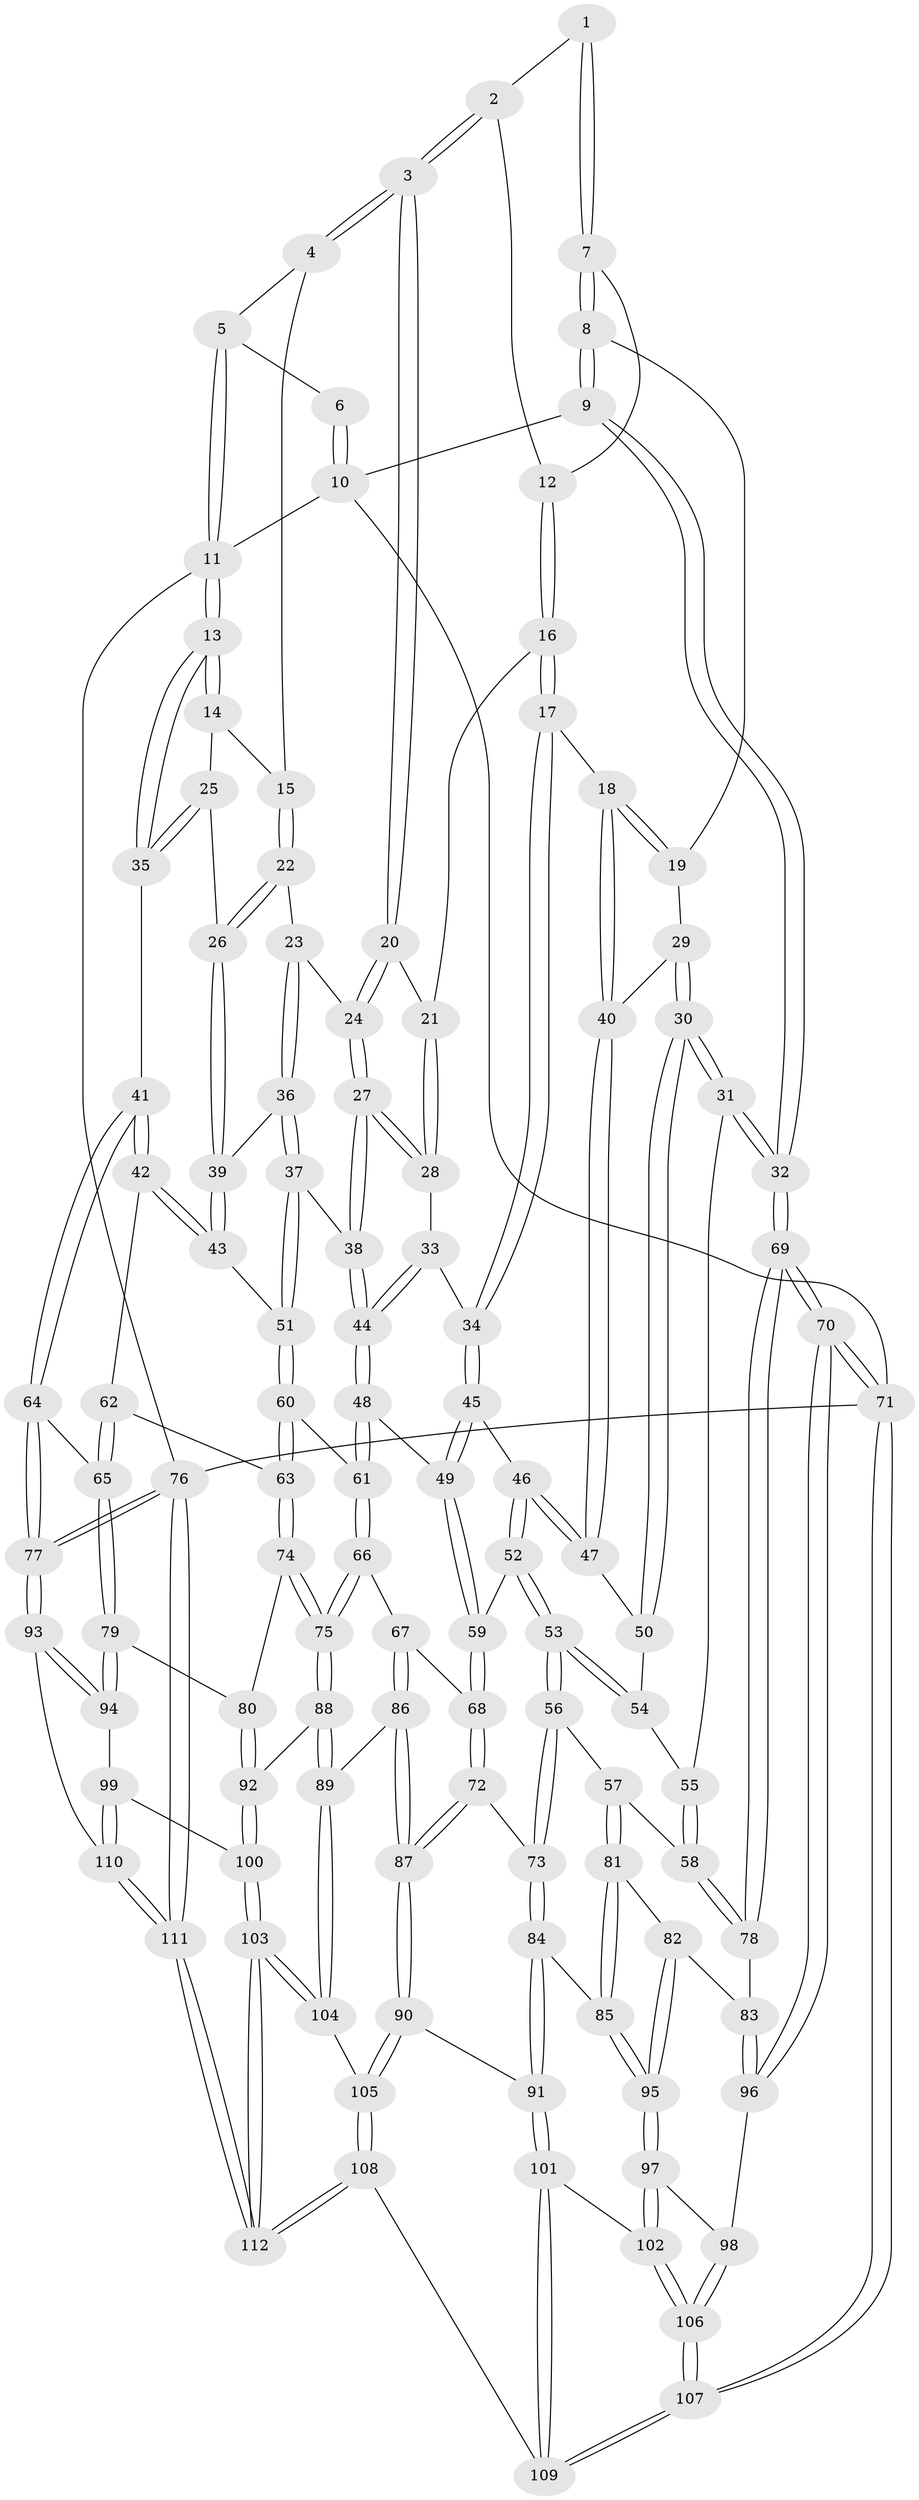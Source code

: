 // coarse degree distribution, {4: 0.2537313432835821, 2: 0.014925373134328358, 3: 0.08955223880597014, 5: 0.4925373134328358, 6: 0.1044776119402985, 7: 0.029850746268656716, 9: 0.014925373134328358}
// Generated by graph-tools (version 1.1) at 2025/04/03/04/25 22:04:35]
// undirected, 112 vertices, 277 edges
graph export_dot {
graph [start="1"]
  node [color=gray90,style=filled];
  1 [pos="+0.1763528926879741+0.01083122190094701"];
  2 [pos="+0.3133004674876473+0.09653230922396673"];
  3 [pos="+0.45383126583491024+0.10670892546520744"];
  4 [pos="+0.561818399196725+0"];
  5 [pos="+0.5658695508083847+0"];
  6 [pos="+0.005694577608373822+0"];
  7 [pos="+0.16972854881953484+0.14968867211649758"];
  8 [pos="+0.07489052646347241+0.2260681938146796"];
  9 [pos="+0+0.06745028849207926"];
  10 [pos="+0+0"];
  11 [pos="+1+0"];
  12 [pos="+0.2341115280773946+0.18268822827199646"];
  13 [pos="+1+0"];
  14 [pos="+0.7248992113058151+0.1342811695909595"];
  15 [pos="+0.6761601706987292+0.11079260063595914"];
  16 [pos="+0.26423682500949147+0.2634239715877163"];
  17 [pos="+0.23140256146842952+0.32402990627129097"];
  18 [pos="+0.20737198898085787+0.32390796707307673"];
  19 [pos="+0.08757348018170273+0.2425170494372278"];
  20 [pos="+0.45172266352201307+0.11689213676191747"];
  21 [pos="+0.407615371658699+0.20216076110478204"];
  22 [pos="+0.6276502540395911+0.29003039374985456"];
  23 [pos="+0.6196466306546654+0.3030974757924189"];
  24 [pos="+0.5588715230886367+0.30149985937797397"];
  25 [pos="+0.8340627382355449+0.21787516855097347"];
  26 [pos="+0.831351380394839+0.29485258463040637"];
  27 [pos="+0.4892000325667005+0.3637256450855131"];
  28 [pos="+0.4191593973897047+0.28666080535138294"];
  29 [pos="+0.0646790055788796+0.35965404503400317"];
  30 [pos="+0+0.4166557313599927"];
  31 [pos="+0+0.4177257053923582"];
  32 [pos="+0+0.41525360671985545"];
  33 [pos="+0.3404000657500639+0.37032156832901963"];
  34 [pos="+0.2609131201055096+0.3607690666331261"];
  35 [pos="+1+0"];
  36 [pos="+0.6541744162323729+0.38498195287110176"];
  37 [pos="+0.6284100417385077+0.43945392200405414"];
  38 [pos="+0.4853806432406481+0.45937018663088547"];
  39 [pos="+0.8390061034506521+0.3548663407359385"];
  40 [pos="+0.11827402234959576+0.4122426741416287"];
  41 [pos="+1+0.43191421624970266"];
  42 [pos="+0.9108050906017888+0.4404644220959041"];
  43 [pos="+0.8703513152529929+0.40269624098516194"];
  44 [pos="+0.45753622678649397+0.49093317915437945"];
  45 [pos="+0.25839379674509244+0.4166407460177396"];
  46 [pos="+0.2310057064019828+0.49554180125154124"];
  47 [pos="+0.115747304067268+0.4219749400754341"];
  48 [pos="+0.45213851027287444+0.5072659133385666"];
  49 [pos="+0.42232228072370837+0.5222195267646151"];
  50 [pos="+0.09960347117784316+0.44126107822310173"];
  51 [pos="+0.6720000369227913+0.504545773560015"];
  52 [pos="+0.23489601828905704+0.5599695722705286"];
  53 [pos="+0.18417634734848948+0.6059760579121946"];
  54 [pos="+0.09803359564371371+0.4973781012912643"];
  55 [pos="+0.03370189774674116+0.5223116224908613"];
  56 [pos="+0.18103900993637467+0.6132467987435913"];
  57 [pos="+0.11453657859193503+0.6408816683122649"];
  58 [pos="+0.06219315702318429+0.6406282112165067"];
  59 [pos="+0.3689244437852761+0.5613759985656812"];
  60 [pos="+0.6812721371230123+0.5769795418947882"];
  61 [pos="+0.5042671516300139+0.5739361699212815"];
  62 [pos="+0.8797728324704663+0.5128159732961628"];
  63 [pos="+0.7021144590681417+0.6046210850661335"];
  64 [pos="+1+0.6266707153593657"];
  65 [pos="+0.901813326025917+0.663848854026888"];
  66 [pos="+0.5150142391409539+0.6539049097672108"];
  67 [pos="+0.48407841794632134+0.6847878890705281"];
  68 [pos="+0.3696992866457823+0.6467298223363431"];
  69 [pos="+0+0.6779066254136747"];
  70 [pos="+0+0.8454388089419806"];
  71 [pos="+0+1"];
  72 [pos="+0.3580003709722003+0.6846778805998105"];
  73 [pos="+0.22319040377550425+0.6866234717207502"];
  74 [pos="+0.7043631472169594+0.6913921844838008"];
  75 [pos="+0.6400727215065957+0.7347755535266184"];
  76 [pos="+1+1"];
  77 [pos="+1+0.9006498487338364"];
  78 [pos="+0.02306058821425759+0.653572182845385"];
  79 [pos="+0.8631560819253509+0.7389335223022493"];
  80 [pos="+0.7737849259678207+0.7234965093898676"];
  81 [pos="+0.11007792894109233+0.7243857146689422"];
  82 [pos="+0.07625214816751731+0.7977625896105998"];
  83 [pos="+0.0666217784286192+0.799482067740141"];
  84 [pos="+0.23709558703561262+0.8241090411200613"];
  85 [pos="+0.23034160067726664+0.8277085386061542"];
  86 [pos="+0.4166112190604879+0.8206062736145424"];
  87 [pos="+0.4025696502823175+0.8248162372562904"];
  88 [pos="+0.6239168420869503+0.772115680580255"];
  89 [pos="+0.563218040704803+0.8394366414749286"];
  90 [pos="+0.38769687951937903+0.8383829359072393"];
  91 [pos="+0.36641061934823793+0.8507744339671305"];
  92 [pos="+0.7364461305242896+0.8852535986881299"];
  93 [pos="+1+0.8702607433698286"];
  94 [pos="+0.9095219091792917+0.8174587135979817"];
  95 [pos="+0.20447126482861075+0.8460734566823889"];
  96 [pos="+0+0.8504039363208622"];
  97 [pos="+0.19402622372030742+0.866756851288789"];
  98 [pos="+0.06469520529807997+0.9128450229548783"];
  99 [pos="+0.8217387536489602+0.9225159396308135"];
  100 [pos="+0.7397846977584294+0.894896135154039"];
  101 [pos="+0.35318163655282114+0.9633299990654781"];
  102 [pos="+0.18773639451101742+0.9687878586272358"];
  103 [pos="+0.6389058815452658+0.9586977164279532"];
  104 [pos="+0.5779680986088076+0.8825561766884646"];
  105 [pos="+0.4963178637388835+0.9805243206271499"];
  106 [pos="+0.11786352263575468+1"];
  107 [pos="+0.09382041817406657+1"];
  108 [pos="+0.48260447405283774+1"];
  109 [pos="+0.3854699719988835+1"];
  110 [pos="+0.8316994186049844+1"];
  111 [pos="+0.7900888056751665+1"];
  112 [pos="+0.6486191273380191+1"];
  1 -- 2;
  1 -- 7;
  1 -- 7;
  2 -- 3;
  2 -- 3;
  2 -- 12;
  3 -- 4;
  3 -- 4;
  3 -- 20;
  3 -- 20;
  4 -- 5;
  4 -- 15;
  5 -- 6;
  5 -- 11;
  5 -- 11;
  6 -- 10;
  6 -- 10;
  7 -- 8;
  7 -- 8;
  7 -- 12;
  8 -- 9;
  8 -- 9;
  8 -- 19;
  9 -- 10;
  9 -- 32;
  9 -- 32;
  10 -- 11;
  10 -- 71;
  11 -- 13;
  11 -- 13;
  11 -- 76;
  12 -- 16;
  12 -- 16;
  13 -- 14;
  13 -- 14;
  13 -- 35;
  13 -- 35;
  14 -- 15;
  14 -- 25;
  15 -- 22;
  15 -- 22;
  16 -- 17;
  16 -- 17;
  16 -- 21;
  17 -- 18;
  17 -- 34;
  17 -- 34;
  18 -- 19;
  18 -- 19;
  18 -- 40;
  18 -- 40;
  19 -- 29;
  20 -- 21;
  20 -- 24;
  20 -- 24;
  21 -- 28;
  21 -- 28;
  22 -- 23;
  22 -- 26;
  22 -- 26;
  23 -- 24;
  23 -- 36;
  23 -- 36;
  24 -- 27;
  24 -- 27;
  25 -- 26;
  25 -- 35;
  25 -- 35;
  26 -- 39;
  26 -- 39;
  27 -- 28;
  27 -- 28;
  27 -- 38;
  27 -- 38;
  28 -- 33;
  29 -- 30;
  29 -- 30;
  29 -- 40;
  30 -- 31;
  30 -- 31;
  30 -- 50;
  30 -- 50;
  31 -- 32;
  31 -- 32;
  31 -- 55;
  32 -- 69;
  32 -- 69;
  33 -- 34;
  33 -- 44;
  33 -- 44;
  34 -- 45;
  34 -- 45;
  35 -- 41;
  36 -- 37;
  36 -- 37;
  36 -- 39;
  37 -- 38;
  37 -- 51;
  37 -- 51;
  38 -- 44;
  38 -- 44;
  39 -- 43;
  39 -- 43;
  40 -- 47;
  40 -- 47;
  41 -- 42;
  41 -- 42;
  41 -- 64;
  41 -- 64;
  42 -- 43;
  42 -- 43;
  42 -- 62;
  43 -- 51;
  44 -- 48;
  44 -- 48;
  45 -- 46;
  45 -- 49;
  45 -- 49;
  46 -- 47;
  46 -- 47;
  46 -- 52;
  46 -- 52;
  47 -- 50;
  48 -- 49;
  48 -- 61;
  48 -- 61;
  49 -- 59;
  49 -- 59;
  50 -- 54;
  51 -- 60;
  51 -- 60;
  52 -- 53;
  52 -- 53;
  52 -- 59;
  53 -- 54;
  53 -- 54;
  53 -- 56;
  53 -- 56;
  54 -- 55;
  55 -- 58;
  55 -- 58;
  56 -- 57;
  56 -- 73;
  56 -- 73;
  57 -- 58;
  57 -- 81;
  57 -- 81;
  58 -- 78;
  58 -- 78;
  59 -- 68;
  59 -- 68;
  60 -- 61;
  60 -- 63;
  60 -- 63;
  61 -- 66;
  61 -- 66;
  62 -- 63;
  62 -- 65;
  62 -- 65;
  63 -- 74;
  63 -- 74;
  64 -- 65;
  64 -- 77;
  64 -- 77;
  65 -- 79;
  65 -- 79;
  66 -- 67;
  66 -- 75;
  66 -- 75;
  67 -- 68;
  67 -- 86;
  67 -- 86;
  68 -- 72;
  68 -- 72;
  69 -- 70;
  69 -- 70;
  69 -- 78;
  69 -- 78;
  70 -- 71;
  70 -- 71;
  70 -- 96;
  70 -- 96;
  71 -- 107;
  71 -- 107;
  71 -- 76;
  72 -- 73;
  72 -- 87;
  72 -- 87;
  73 -- 84;
  73 -- 84;
  74 -- 75;
  74 -- 75;
  74 -- 80;
  75 -- 88;
  75 -- 88;
  76 -- 77;
  76 -- 77;
  76 -- 111;
  76 -- 111;
  77 -- 93;
  77 -- 93;
  78 -- 83;
  79 -- 80;
  79 -- 94;
  79 -- 94;
  80 -- 92;
  80 -- 92;
  81 -- 82;
  81 -- 85;
  81 -- 85;
  82 -- 83;
  82 -- 95;
  82 -- 95;
  83 -- 96;
  83 -- 96;
  84 -- 85;
  84 -- 91;
  84 -- 91;
  85 -- 95;
  85 -- 95;
  86 -- 87;
  86 -- 87;
  86 -- 89;
  87 -- 90;
  87 -- 90;
  88 -- 89;
  88 -- 89;
  88 -- 92;
  89 -- 104;
  89 -- 104;
  90 -- 91;
  90 -- 105;
  90 -- 105;
  91 -- 101;
  91 -- 101;
  92 -- 100;
  92 -- 100;
  93 -- 94;
  93 -- 94;
  93 -- 110;
  94 -- 99;
  95 -- 97;
  95 -- 97;
  96 -- 98;
  97 -- 98;
  97 -- 102;
  97 -- 102;
  98 -- 106;
  98 -- 106;
  99 -- 100;
  99 -- 110;
  99 -- 110;
  100 -- 103;
  100 -- 103;
  101 -- 102;
  101 -- 109;
  101 -- 109;
  102 -- 106;
  102 -- 106;
  103 -- 104;
  103 -- 104;
  103 -- 112;
  103 -- 112;
  104 -- 105;
  105 -- 108;
  105 -- 108;
  106 -- 107;
  106 -- 107;
  107 -- 109;
  107 -- 109;
  108 -- 109;
  108 -- 112;
  108 -- 112;
  110 -- 111;
  110 -- 111;
  111 -- 112;
  111 -- 112;
}
